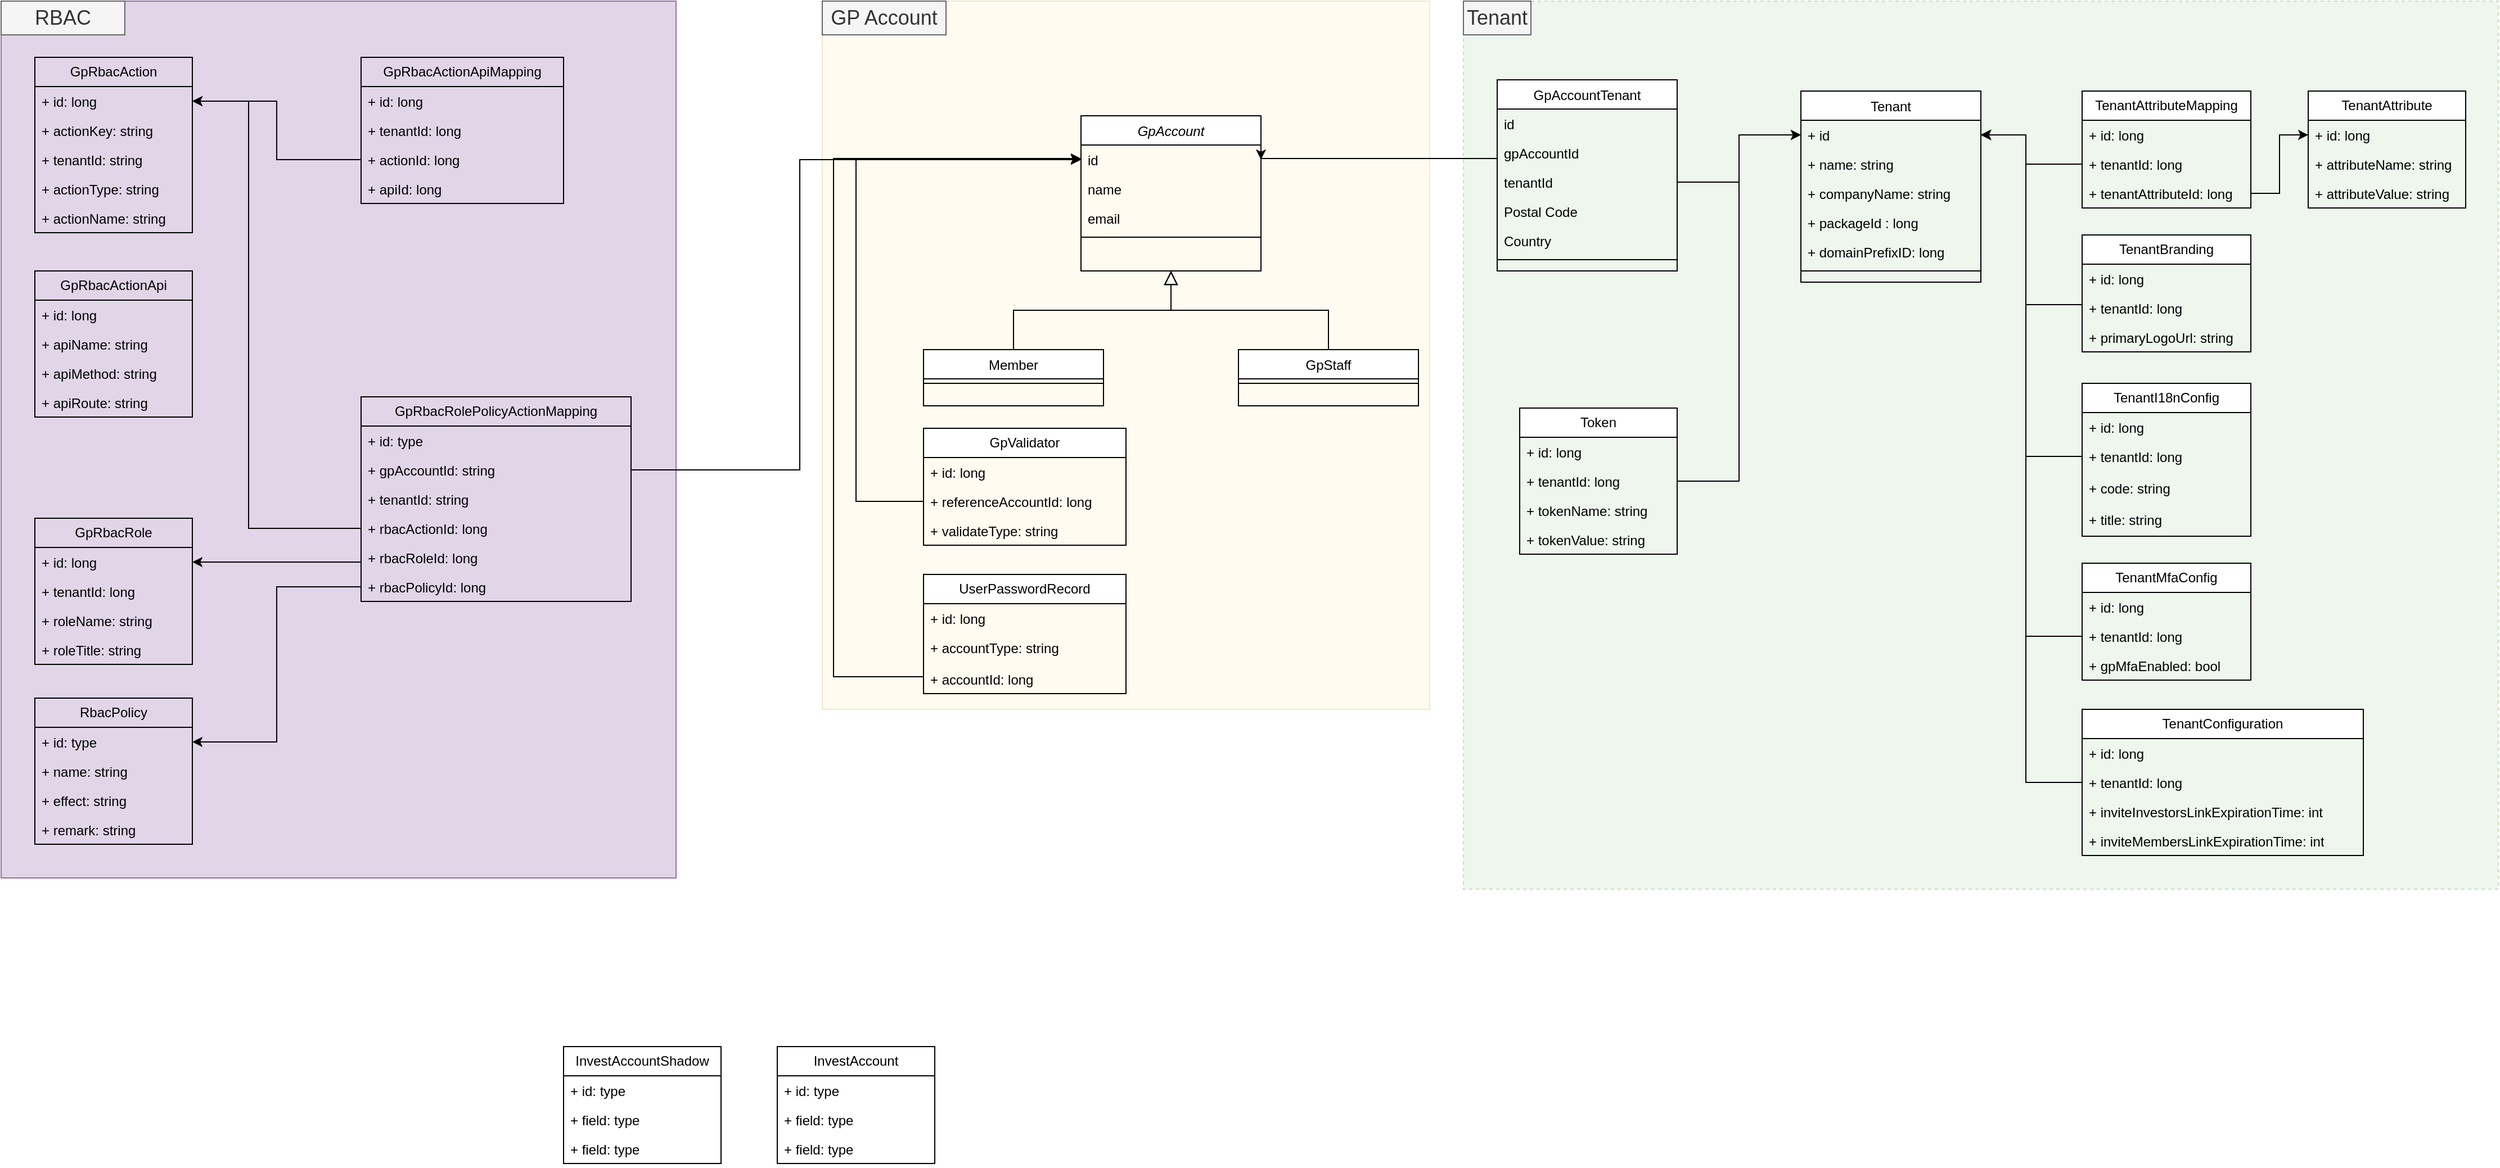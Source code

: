 <mxfile version="21.1.5" type="github">
  <diagram id="C5RBs43oDa-KdzZeNtuy" name="Page-1">
    <mxGraphModel dx="2320" dy="871" grid="1" gridSize="10" guides="1" tooltips="1" connect="1" arrows="1" fold="1" page="1" pageScale="1" pageWidth="827" pageHeight="1169" math="0" shadow="0">
      <root>
        <mxCell id="WIyWlLk6GJQsqaUBKTNV-0" />
        <mxCell id="WIyWlLk6GJQsqaUBKTNV-1" parent="WIyWlLk6GJQsqaUBKTNV-0" />
        <mxCell id="11UsH58l1kOMV5JohyQ0-130" value="" style="rounded=0;whiteSpace=wrap;html=1;fillColor=#e1d5e7;strokeColor=#9673a6;" vertex="1" parent="WIyWlLk6GJQsqaUBKTNV-1">
          <mxGeometry x="-810" y="50" width="600" height="780" as="geometry" />
        </mxCell>
        <mxCell id="11UsH58l1kOMV5JohyQ0-61" value="" style="rounded=0;whiteSpace=wrap;html=1;fillColor=#fff2cc;strokeColor=#d6b656;opacity=30;" vertex="1" parent="WIyWlLk6GJQsqaUBKTNV-1">
          <mxGeometry x="-80" y="50" width="540" height="630" as="geometry" />
        </mxCell>
        <mxCell id="11UsH58l1kOMV5JohyQ0-59" value="" style="rounded=0;whiteSpace=wrap;html=1;fillColor=#d5e8d4;strokeColor=#82b366;dashed=1;opacity=40;" vertex="1" parent="WIyWlLk6GJQsqaUBKTNV-1">
          <mxGeometry x="490" y="50" width="920" height="790" as="geometry" />
        </mxCell>
        <mxCell id="zkfFHV4jXpPFQw0GAbJ--0" value="GpAccount" style="swimlane;fontStyle=2;align=center;verticalAlign=top;childLayout=stackLayout;horizontal=1;startSize=26;horizontalStack=0;resizeParent=1;resizeLast=0;collapsible=1;marginBottom=0;rounded=0;shadow=0;strokeWidth=1;" parent="WIyWlLk6GJQsqaUBKTNV-1" vertex="1">
          <mxGeometry x="150" y="152" width="160" height="138" as="geometry">
            <mxRectangle x="230" y="140" width="160" height="26" as="alternateBounds" />
          </mxGeometry>
        </mxCell>
        <mxCell id="zkfFHV4jXpPFQw0GAbJ--1" value="id" style="text;align=left;verticalAlign=top;spacingLeft=4;spacingRight=4;overflow=hidden;rotatable=0;points=[[0,0.5],[1,0.5]];portConstraint=eastwest;" parent="zkfFHV4jXpPFQw0GAbJ--0" vertex="1">
          <mxGeometry y="26" width="160" height="26" as="geometry" />
        </mxCell>
        <mxCell id="zkfFHV4jXpPFQw0GAbJ--2" value="name" style="text;align=left;verticalAlign=top;spacingLeft=4;spacingRight=4;overflow=hidden;rotatable=0;points=[[0,0.5],[1,0.5]];portConstraint=eastwest;rounded=0;shadow=0;html=0;" parent="zkfFHV4jXpPFQw0GAbJ--0" vertex="1">
          <mxGeometry y="52" width="160" height="26" as="geometry" />
        </mxCell>
        <mxCell id="zkfFHV4jXpPFQw0GAbJ--3" value="email" style="text;align=left;verticalAlign=top;spacingLeft=4;spacingRight=4;overflow=hidden;rotatable=0;points=[[0,0.5],[1,0.5]];portConstraint=eastwest;rounded=0;shadow=0;html=0;" parent="zkfFHV4jXpPFQw0GAbJ--0" vertex="1">
          <mxGeometry y="78" width="160" height="26" as="geometry" />
        </mxCell>
        <mxCell id="zkfFHV4jXpPFQw0GAbJ--4" value="" style="line;html=1;strokeWidth=1;align=left;verticalAlign=middle;spacingTop=-1;spacingLeft=3;spacingRight=3;rotatable=0;labelPosition=right;points=[];portConstraint=eastwest;" parent="zkfFHV4jXpPFQw0GAbJ--0" vertex="1">
          <mxGeometry y="104" width="160" height="8" as="geometry" />
        </mxCell>
        <mxCell id="zkfFHV4jXpPFQw0GAbJ--6" value="Member" style="swimlane;fontStyle=0;align=center;verticalAlign=top;childLayout=stackLayout;horizontal=1;startSize=26;horizontalStack=0;resizeParent=1;resizeLast=0;collapsible=1;marginBottom=0;rounded=0;shadow=0;strokeWidth=1;" parent="WIyWlLk6GJQsqaUBKTNV-1" vertex="1">
          <mxGeometry x="10" y="360" width="160" height="50" as="geometry">
            <mxRectangle x="130" y="380" width="160" height="26" as="alternateBounds" />
          </mxGeometry>
        </mxCell>
        <mxCell id="zkfFHV4jXpPFQw0GAbJ--9" value="" style="line;html=1;strokeWidth=1;align=left;verticalAlign=middle;spacingTop=-1;spacingLeft=3;spacingRight=3;rotatable=0;labelPosition=right;points=[];portConstraint=eastwest;" parent="zkfFHV4jXpPFQw0GAbJ--6" vertex="1">
          <mxGeometry y="26" width="160" height="8" as="geometry" />
        </mxCell>
        <mxCell id="zkfFHV4jXpPFQw0GAbJ--12" value="" style="endArrow=block;endSize=10;endFill=0;shadow=0;strokeWidth=1;rounded=0;edgeStyle=elbowEdgeStyle;elbow=vertical;" parent="WIyWlLk6GJQsqaUBKTNV-1" source="zkfFHV4jXpPFQw0GAbJ--6" target="zkfFHV4jXpPFQw0GAbJ--0" edge="1">
          <mxGeometry width="160" relative="1" as="geometry">
            <mxPoint x="180" y="203" as="sourcePoint" />
            <mxPoint x="180" y="203" as="targetPoint" />
          </mxGeometry>
        </mxCell>
        <mxCell id="zkfFHV4jXpPFQw0GAbJ--13" value="GpStaff" style="swimlane;fontStyle=0;align=center;verticalAlign=top;childLayout=stackLayout;horizontal=1;startSize=26;horizontalStack=0;resizeParent=1;resizeLast=0;collapsible=1;marginBottom=0;rounded=0;shadow=0;strokeWidth=1;" parent="WIyWlLk6GJQsqaUBKTNV-1" vertex="1">
          <mxGeometry x="290" y="360" width="160" height="50" as="geometry">
            <mxRectangle x="340" y="380" width="170" height="26" as="alternateBounds" />
          </mxGeometry>
        </mxCell>
        <mxCell id="zkfFHV4jXpPFQw0GAbJ--15" value="" style="line;html=1;strokeWidth=1;align=left;verticalAlign=middle;spacingTop=-1;spacingLeft=3;spacingRight=3;rotatable=0;labelPosition=right;points=[];portConstraint=eastwest;" parent="zkfFHV4jXpPFQw0GAbJ--13" vertex="1">
          <mxGeometry y="26" width="160" height="8" as="geometry" />
        </mxCell>
        <mxCell id="zkfFHV4jXpPFQw0GAbJ--16" value="" style="endArrow=block;endSize=10;endFill=0;shadow=0;strokeWidth=1;rounded=0;edgeStyle=elbowEdgeStyle;elbow=vertical;" parent="WIyWlLk6GJQsqaUBKTNV-1" source="zkfFHV4jXpPFQw0GAbJ--13" target="zkfFHV4jXpPFQw0GAbJ--0" edge="1">
          <mxGeometry width="160" relative="1" as="geometry">
            <mxPoint x="190" y="373" as="sourcePoint" />
            <mxPoint x="290" y="271" as="targetPoint" />
          </mxGeometry>
        </mxCell>
        <mxCell id="zkfFHV4jXpPFQw0GAbJ--17" value="GpAccountTenant" style="swimlane;fontStyle=0;align=center;verticalAlign=top;childLayout=stackLayout;horizontal=1;startSize=26;horizontalStack=0;resizeParent=1;resizeLast=0;collapsible=1;marginBottom=0;rounded=0;shadow=0;strokeWidth=1;" parent="WIyWlLk6GJQsqaUBKTNV-1" vertex="1">
          <mxGeometry x="520" y="120" width="160" height="170" as="geometry">
            <mxRectangle x="550" y="140" width="160" height="26" as="alternateBounds" />
          </mxGeometry>
        </mxCell>
        <mxCell id="zkfFHV4jXpPFQw0GAbJ--18" value="id" style="text;align=left;verticalAlign=top;spacingLeft=4;spacingRight=4;overflow=hidden;rotatable=0;points=[[0,0.5],[1,0.5]];portConstraint=eastwest;" parent="zkfFHV4jXpPFQw0GAbJ--17" vertex="1">
          <mxGeometry y="26" width="160" height="26" as="geometry" />
        </mxCell>
        <mxCell id="zkfFHV4jXpPFQw0GAbJ--19" value="gpAccountId" style="text;align=left;verticalAlign=top;spacingLeft=4;spacingRight=4;overflow=hidden;rotatable=0;points=[[0,0.5],[1,0.5]];portConstraint=eastwest;rounded=0;shadow=0;html=0;" parent="zkfFHV4jXpPFQw0GAbJ--17" vertex="1">
          <mxGeometry y="52" width="160" height="26" as="geometry" />
        </mxCell>
        <mxCell id="zkfFHV4jXpPFQw0GAbJ--20" value="tenantId" style="text;align=left;verticalAlign=top;spacingLeft=4;spacingRight=4;overflow=hidden;rotatable=0;points=[[0,0.5],[1,0.5]];portConstraint=eastwest;rounded=0;shadow=0;html=0;" parent="zkfFHV4jXpPFQw0GAbJ--17" vertex="1">
          <mxGeometry y="78" width="160" height="26" as="geometry" />
        </mxCell>
        <mxCell id="zkfFHV4jXpPFQw0GAbJ--21" value="Postal Code" style="text;align=left;verticalAlign=top;spacingLeft=4;spacingRight=4;overflow=hidden;rotatable=0;points=[[0,0.5],[1,0.5]];portConstraint=eastwest;rounded=0;shadow=0;html=0;" parent="zkfFHV4jXpPFQw0GAbJ--17" vertex="1">
          <mxGeometry y="104" width="160" height="26" as="geometry" />
        </mxCell>
        <mxCell id="zkfFHV4jXpPFQw0GAbJ--22" value="Country" style="text;align=left;verticalAlign=top;spacingLeft=4;spacingRight=4;overflow=hidden;rotatable=0;points=[[0,0.5],[1,0.5]];portConstraint=eastwest;rounded=0;shadow=0;html=0;" parent="zkfFHV4jXpPFQw0GAbJ--17" vertex="1">
          <mxGeometry y="130" width="160" height="26" as="geometry" />
        </mxCell>
        <mxCell id="zkfFHV4jXpPFQw0GAbJ--23" value="" style="line;html=1;strokeWidth=1;align=left;verticalAlign=middle;spacingTop=-1;spacingLeft=3;spacingRight=3;rotatable=0;labelPosition=right;points=[];portConstraint=eastwest;" parent="zkfFHV4jXpPFQw0GAbJ--17" vertex="1">
          <mxGeometry y="156" width="160" height="8" as="geometry" />
        </mxCell>
        <mxCell id="11UsH58l1kOMV5JohyQ0-0" value="Tenant" style="swimlane;fontStyle=0;align=center;verticalAlign=top;childLayout=stackLayout;horizontal=1;startSize=26;horizontalStack=0;resizeParent=1;resizeLast=0;collapsible=1;marginBottom=0;rounded=0;shadow=0;strokeWidth=1;" vertex="1" parent="WIyWlLk6GJQsqaUBKTNV-1">
          <mxGeometry x="790" y="130" width="160" height="170" as="geometry">
            <mxRectangle x="550" y="140" width="160" height="26" as="alternateBounds" />
          </mxGeometry>
        </mxCell>
        <mxCell id="11UsH58l1kOMV5JohyQ0-1" value="+ id" style="text;align=left;verticalAlign=top;spacingLeft=4;spacingRight=4;overflow=hidden;rotatable=0;points=[[0,0.5],[1,0.5]];portConstraint=eastwest;" vertex="1" parent="11UsH58l1kOMV5JohyQ0-0">
          <mxGeometry y="26" width="160" height="26" as="geometry" />
        </mxCell>
        <mxCell id="11UsH58l1kOMV5JohyQ0-2" value="+ name: string" style="text;align=left;verticalAlign=top;spacingLeft=4;spacingRight=4;overflow=hidden;rotatable=0;points=[[0,0.5],[1,0.5]];portConstraint=eastwest;rounded=0;shadow=0;html=0;" vertex="1" parent="11UsH58l1kOMV5JohyQ0-0">
          <mxGeometry y="52" width="160" height="26" as="geometry" />
        </mxCell>
        <mxCell id="11UsH58l1kOMV5JohyQ0-3" value="+ companyName: string" style="text;align=left;verticalAlign=top;spacingLeft=4;spacingRight=4;overflow=hidden;rotatable=0;points=[[0,0.5],[1,0.5]];portConstraint=eastwest;rounded=0;shadow=0;html=0;" vertex="1" parent="11UsH58l1kOMV5JohyQ0-0">
          <mxGeometry y="78" width="160" height="26" as="geometry" />
        </mxCell>
        <mxCell id="11UsH58l1kOMV5JohyQ0-4" value="+ packageId : long" style="text;align=left;verticalAlign=top;spacingLeft=4;spacingRight=4;overflow=hidden;rotatable=0;points=[[0,0.5],[1,0.5]];portConstraint=eastwest;rounded=0;shadow=0;html=0;" vertex="1" parent="11UsH58l1kOMV5JohyQ0-0">
          <mxGeometry y="104" width="160" height="26" as="geometry" />
        </mxCell>
        <mxCell id="11UsH58l1kOMV5JohyQ0-5" value="+ domainPrefixID: long" style="text;align=left;verticalAlign=top;spacingLeft=4;spacingRight=4;overflow=hidden;rotatable=0;points=[[0,0.5],[1,0.5]];portConstraint=eastwest;rounded=0;shadow=0;html=0;" vertex="1" parent="11UsH58l1kOMV5JohyQ0-0">
          <mxGeometry y="130" width="160" height="26" as="geometry" />
        </mxCell>
        <mxCell id="11UsH58l1kOMV5JohyQ0-6" value="" style="line;html=1;strokeWidth=1;align=left;verticalAlign=middle;spacingTop=-1;spacingLeft=3;spacingRight=3;rotatable=0;labelPosition=right;points=[];portConstraint=eastwest;" vertex="1" parent="11UsH58l1kOMV5JohyQ0-0">
          <mxGeometry y="156" width="160" height="8" as="geometry" />
        </mxCell>
        <mxCell id="11UsH58l1kOMV5JohyQ0-10" style="edgeStyle=orthogonalEdgeStyle;rounded=0;orthogonalLoop=1;jettySize=auto;html=1;entryX=0;entryY=0.5;entryDx=0;entryDy=0;" edge="1" parent="WIyWlLk6GJQsqaUBKTNV-1" source="zkfFHV4jXpPFQw0GAbJ--20" target="11UsH58l1kOMV5JohyQ0-1">
          <mxGeometry relative="1" as="geometry" />
        </mxCell>
        <mxCell id="11UsH58l1kOMV5JohyQ0-11" style="edgeStyle=orthogonalEdgeStyle;rounded=0;orthogonalLoop=1;jettySize=auto;html=1;entryX=1;entryY=0.5;entryDx=0;entryDy=0;" edge="1" parent="WIyWlLk6GJQsqaUBKTNV-1" source="zkfFHV4jXpPFQw0GAbJ--19" target="zkfFHV4jXpPFQw0GAbJ--1">
          <mxGeometry relative="1" as="geometry">
            <Array as="points">
              <mxPoint x="310" y="190" />
            </Array>
          </mxGeometry>
        </mxCell>
        <mxCell id="11UsH58l1kOMV5JohyQ0-22" value="TenantAttribute" style="swimlane;fontStyle=0;childLayout=stackLayout;horizontal=1;startSize=26;horizontalStack=0;resizeParent=1;resizeParentMax=0;resizeLast=0;collapsible=1;marginBottom=0;whiteSpace=wrap;html=1;" vertex="1" parent="WIyWlLk6GJQsqaUBKTNV-1">
          <mxGeometry x="1241" y="130" width="140" height="104" as="geometry" />
        </mxCell>
        <mxCell id="11UsH58l1kOMV5JohyQ0-23" value="+ id: long" style="text;strokeColor=none;fillColor=none;align=left;verticalAlign=top;spacingLeft=4;spacingRight=4;overflow=hidden;rotatable=0;points=[[0,0.5],[1,0.5]];portConstraint=eastwest;whiteSpace=wrap;html=1;" vertex="1" parent="11UsH58l1kOMV5JohyQ0-22">
          <mxGeometry y="26" width="140" height="26" as="geometry" />
        </mxCell>
        <mxCell id="11UsH58l1kOMV5JohyQ0-24" value="+ attributeName:&amp;nbsp;string" style="text;strokeColor=none;fillColor=none;align=left;verticalAlign=top;spacingLeft=4;spacingRight=4;overflow=hidden;rotatable=0;points=[[0,0.5],[1,0.5]];portConstraint=eastwest;whiteSpace=wrap;html=1;" vertex="1" parent="11UsH58l1kOMV5JohyQ0-22">
          <mxGeometry y="52" width="140" height="26" as="geometry" />
        </mxCell>
        <mxCell id="11UsH58l1kOMV5JohyQ0-25" value="+ attributeValue: string" style="text;strokeColor=none;fillColor=none;align=left;verticalAlign=top;spacingLeft=4;spacingRight=4;overflow=hidden;rotatable=0;points=[[0,0.5],[1,0.5]];portConstraint=eastwest;whiteSpace=wrap;html=1;" vertex="1" parent="11UsH58l1kOMV5JohyQ0-22">
          <mxGeometry y="78" width="140" height="26" as="geometry" />
        </mxCell>
        <mxCell id="11UsH58l1kOMV5JohyQ0-26" value="TenantAttributeMapping" style="swimlane;fontStyle=0;childLayout=stackLayout;horizontal=1;startSize=26;horizontalStack=0;resizeParent=1;resizeParentMax=0;resizeLast=0;collapsible=1;marginBottom=0;whiteSpace=wrap;html=1;" vertex="1" parent="WIyWlLk6GJQsqaUBKTNV-1">
          <mxGeometry x="1040" y="130" width="150" height="104" as="geometry" />
        </mxCell>
        <mxCell id="11UsH58l1kOMV5JohyQ0-27" value="+ id: long" style="text;strokeColor=none;fillColor=none;align=left;verticalAlign=top;spacingLeft=4;spacingRight=4;overflow=hidden;rotatable=0;points=[[0,0.5],[1,0.5]];portConstraint=eastwest;whiteSpace=wrap;html=1;" vertex="1" parent="11UsH58l1kOMV5JohyQ0-26">
          <mxGeometry y="26" width="150" height="26" as="geometry" />
        </mxCell>
        <mxCell id="11UsH58l1kOMV5JohyQ0-28" value="+ tenantId: long" style="text;strokeColor=none;fillColor=none;align=left;verticalAlign=top;spacingLeft=4;spacingRight=4;overflow=hidden;rotatable=0;points=[[0,0.5],[1,0.5]];portConstraint=eastwest;whiteSpace=wrap;html=1;" vertex="1" parent="11UsH58l1kOMV5JohyQ0-26">
          <mxGeometry y="52" width="150" height="26" as="geometry" />
        </mxCell>
        <mxCell id="11UsH58l1kOMV5JohyQ0-29" value="+ tenantAttributeId: long" style="text;strokeColor=none;fillColor=none;align=left;verticalAlign=top;spacingLeft=4;spacingRight=4;overflow=hidden;rotatable=0;points=[[0,0.5],[1,0.5]];portConstraint=eastwest;whiteSpace=wrap;html=1;" vertex="1" parent="11UsH58l1kOMV5JohyQ0-26">
          <mxGeometry y="78" width="150" height="26" as="geometry" />
        </mxCell>
        <mxCell id="11UsH58l1kOMV5JohyQ0-30" style="edgeStyle=orthogonalEdgeStyle;rounded=0;orthogonalLoop=1;jettySize=auto;html=1;" edge="1" parent="WIyWlLk6GJQsqaUBKTNV-1" source="11UsH58l1kOMV5JohyQ0-28" target="11UsH58l1kOMV5JohyQ0-1">
          <mxGeometry relative="1" as="geometry">
            <Array as="points">
              <mxPoint x="990" y="195" />
              <mxPoint x="990" y="169" />
            </Array>
          </mxGeometry>
        </mxCell>
        <mxCell id="11UsH58l1kOMV5JohyQ0-31" style="edgeStyle=orthogonalEdgeStyle;rounded=0;orthogonalLoop=1;jettySize=auto;html=1;entryX=0;entryY=0.5;entryDx=0;entryDy=0;" edge="1" parent="WIyWlLk6GJQsqaUBKTNV-1" source="11UsH58l1kOMV5JohyQ0-29" target="11UsH58l1kOMV5JohyQ0-23">
          <mxGeometry relative="1" as="geometry" />
        </mxCell>
        <mxCell id="11UsH58l1kOMV5JohyQ0-36" style="edgeStyle=orthogonalEdgeStyle;rounded=0;orthogonalLoop=1;jettySize=auto;html=1;entryX=1;entryY=0.5;entryDx=0;entryDy=0;" edge="1" parent="WIyWlLk6GJQsqaUBKTNV-1" source="11UsH58l1kOMV5JohyQ0-32" target="11UsH58l1kOMV5JohyQ0-1">
          <mxGeometry relative="1" as="geometry">
            <Array as="points">
              <mxPoint x="990" y="320" />
              <mxPoint x="990" y="169" />
            </Array>
          </mxGeometry>
        </mxCell>
        <mxCell id="11UsH58l1kOMV5JohyQ0-32" value="TenantBranding" style="swimlane;fontStyle=0;childLayout=stackLayout;horizontal=1;startSize=26;horizontalStack=0;resizeParent=1;resizeParentMax=0;resizeLast=0;collapsible=1;marginBottom=0;whiteSpace=wrap;html=1;" vertex="1" parent="WIyWlLk6GJQsqaUBKTNV-1">
          <mxGeometry x="1040" y="258" width="150" height="104" as="geometry" />
        </mxCell>
        <mxCell id="11UsH58l1kOMV5JohyQ0-33" value="+ id: long" style="text;strokeColor=none;fillColor=none;align=left;verticalAlign=top;spacingLeft=4;spacingRight=4;overflow=hidden;rotatable=0;points=[[0,0.5],[1,0.5]];portConstraint=eastwest;whiteSpace=wrap;html=1;" vertex="1" parent="11UsH58l1kOMV5JohyQ0-32">
          <mxGeometry y="26" width="150" height="26" as="geometry" />
        </mxCell>
        <mxCell id="11UsH58l1kOMV5JohyQ0-34" value="+ tenantId: long" style="text;strokeColor=none;fillColor=none;align=left;verticalAlign=top;spacingLeft=4;spacingRight=4;overflow=hidden;rotatable=0;points=[[0,0.5],[1,0.5]];portConstraint=eastwest;whiteSpace=wrap;html=1;" vertex="1" parent="11UsH58l1kOMV5JohyQ0-32">
          <mxGeometry y="52" width="150" height="26" as="geometry" />
        </mxCell>
        <mxCell id="11UsH58l1kOMV5JohyQ0-35" value="+ primaryLogoUrl: string" style="text;strokeColor=none;fillColor=none;align=left;verticalAlign=top;spacingLeft=4;spacingRight=4;overflow=hidden;rotatable=0;points=[[0,0.5],[1,0.5]];portConstraint=eastwest;whiteSpace=wrap;html=1;" vertex="1" parent="11UsH58l1kOMV5JohyQ0-32">
          <mxGeometry y="78" width="150" height="26" as="geometry" />
        </mxCell>
        <mxCell id="11UsH58l1kOMV5JohyQ0-37" value="TenantI18nConfig" style="swimlane;fontStyle=0;childLayout=stackLayout;horizontal=1;startSize=26;horizontalStack=0;resizeParent=1;resizeParentMax=0;resizeLast=0;collapsible=1;marginBottom=0;whiteSpace=wrap;html=1;" vertex="1" parent="WIyWlLk6GJQsqaUBKTNV-1">
          <mxGeometry x="1040" y="390" width="150" height="136" as="geometry" />
        </mxCell>
        <mxCell id="11UsH58l1kOMV5JohyQ0-38" value="+ id: long" style="text;strokeColor=none;fillColor=none;align=left;verticalAlign=top;spacingLeft=4;spacingRight=4;overflow=hidden;rotatable=0;points=[[0,0.5],[1,0.5]];portConstraint=eastwest;whiteSpace=wrap;html=1;" vertex="1" parent="11UsH58l1kOMV5JohyQ0-37">
          <mxGeometry y="26" width="150" height="26" as="geometry" />
        </mxCell>
        <mxCell id="11UsH58l1kOMV5JohyQ0-39" value="+ tenantId: long" style="text;strokeColor=none;fillColor=none;align=left;verticalAlign=top;spacingLeft=4;spacingRight=4;overflow=hidden;rotatable=0;points=[[0,0.5],[1,0.5]];portConstraint=eastwest;whiteSpace=wrap;html=1;" vertex="1" parent="11UsH58l1kOMV5JohyQ0-37">
          <mxGeometry y="52" width="150" height="28" as="geometry" />
        </mxCell>
        <mxCell id="11UsH58l1kOMV5JohyQ0-48" value="+ code: string" style="text;strokeColor=none;fillColor=none;align=left;verticalAlign=top;spacingLeft=4;spacingRight=4;overflow=hidden;rotatable=0;points=[[0,0.5],[1,0.5]];portConstraint=eastwest;whiteSpace=wrap;html=1;" vertex="1" parent="11UsH58l1kOMV5JohyQ0-37">
          <mxGeometry y="80" width="150" height="28" as="geometry" />
        </mxCell>
        <mxCell id="11UsH58l1kOMV5JohyQ0-49" value="+ title: string" style="text;strokeColor=none;fillColor=none;align=left;verticalAlign=top;spacingLeft=4;spacingRight=4;overflow=hidden;rotatable=0;points=[[0,0.5],[1,0.5]];portConstraint=eastwest;whiteSpace=wrap;html=1;" vertex="1" parent="11UsH58l1kOMV5JohyQ0-37">
          <mxGeometry y="108" width="150" height="28" as="geometry" />
        </mxCell>
        <mxCell id="11UsH58l1kOMV5JohyQ0-41" style="edgeStyle=orthogonalEdgeStyle;rounded=0;orthogonalLoop=1;jettySize=auto;html=1;" edge="1" parent="WIyWlLk6GJQsqaUBKTNV-1" source="11UsH58l1kOMV5JohyQ0-39" target="11UsH58l1kOMV5JohyQ0-1">
          <mxGeometry relative="1" as="geometry">
            <Array as="points">
              <mxPoint x="990" y="455" />
              <mxPoint x="990" y="169" />
            </Array>
          </mxGeometry>
        </mxCell>
        <mxCell id="11UsH58l1kOMV5JohyQ0-42" value="TenantMfaConfig" style="swimlane;fontStyle=0;childLayout=stackLayout;horizontal=1;startSize=26;horizontalStack=0;resizeParent=1;resizeParentMax=0;resizeLast=0;collapsible=1;marginBottom=0;whiteSpace=wrap;html=1;" vertex="1" parent="WIyWlLk6GJQsqaUBKTNV-1">
          <mxGeometry x="1040" y="550" width="150" height="104" as="geometry" />
        </mxCell>
        <mxCell id="11UsH58l1kOMV5JohyQ0-43" value="+ id: long" style="text;strokeColor=none;fillColor=none;align=left;verticalAlign=top;spacingLeft=4;spacingRight=4;overflow=hidden;rotatable=0;points=[[0,0.5],[1,0.5]];portConstraint=eastwest;whiteSpace=wrap;html=1;" vertex="1" parent="11UsH58l1kOMV5JohyQ0-42">
          <mxGeometry y="26" width="150" height="26" as="geometry" />
        </mxCell>
        <mxCell id="11UsH58l1kOMV5JohyQ0-44" value="+ tenantId: long" style="text;strokeColor=none;fillColor=none;align=left;verticalAlign=top;spacingLeft=4;spacingRight=4;overflow=hidden;rotatable=0;points=[[0,0.5],[1,0.5]];portConstraint=eastwest;whiteSpace=wrap;html=1;" vertex="1" parent="11UsH58l1kOMV5JohyQ0-42">
          <mxGeometry y="52" width="150" height="26" as="geometry" />
        </mxCell>
        <mxCell id="11UsH58l1kOMV5JohyQ0-45" value="+ gpMfaEnabled: bool" style="text;strokeColor=none;fillColor=none;align=left;verticalAlign=top;spacingLeft=4;spacingRight=4;overflow=hidden;rotatable=0;points=[[0,0.5],[1,0.5]];portConstraint=eastwest;whiteSpace=wrap;html=1;" vertex="1" parent="11UsH58l1kOMV5JohyQ0-42">
          <mxGeometry y="78" width="150" height="26" as="geometry" />
        </mxCell>
        <mxCell id="11UsH58l1kOMV5JohyQ0-50" style="edgeStyle=orthogonalEdgeStyle;rounded=0;orthogonalLoop=1;jettySize=auto;html=1;entryX=1;entryY=0.5;entryDx=0;entryDy=0;" edge="1" parent="WIyWlLk6GJQsqaUBKTNV-1" source="11UsH58l1kOMV5JohyQ0-44" target="11UsH58l1kOMV5JohyQ0-1">
          <mxGeometry relative="1" as="geometry">
            <Array as="points">
              <mxPoint x="990" y="615" />
              <mxPoint x="990" y="169" />
            </Array>
          </mxGeometry>
        </mxCell>
        <mxCell id="11UsH58l1kOMV5JohyQ0-51" value="TenantConfiguration" style="swimlane;fontStyle=0;childLayout=stackLayout;horizontal=1;startSize=26;horizontalStack=0;resizeParent=1;resizeParentMax=0;resizeLast=0;collapsible=1;marginBottom=0;whiteSpace=wrap;html=1;" vertex="1" parent="WIyWlLk6GJQsqaUBKTNV-1">
          <mxGeometry x="1040" y="680" width="250" height="130" as="geometry" />
        </mxCell>
        <mxCell id="11UsH58l1kOMV5JohyQ0-52" value="+ id: long" style="text;strokeColor=none;fillColor=none;align=left;verticalAlign=top;spacingLeft=4;spacingRight=4;overflow=hidden;rotatable=0;points=[[0,0.5],[1,0.5]];portConstraint=eastwest;whiteSpace=wrap;html=1;" vertex="1" parent="11UsH58l1kOMV5JohyQ0-51">
          <mxGeometry y="26" width="250" height="26" as="geometry" />
        </mxCell>
        <mxCell id="11UsH58l1kOMV5JohyQ0-53" value="+ tenantId: long" style="text;strokeColor=none;fillColor=none;align=left;verticalAlign=top;spacingLeft=4;spacingRight=4;overflow=hidden;rotatable=0;points=[[0,0.5],[1,0.5]];portConstraint=eastwest;whiteSpace=wrap;html=1;" vertex="1" parent="11UsH58l1kOMV5JohyQ0-51">
          <mxGeometry y="52" width="250" height="26" as="geometry" />
        </mxCell>
        <mxCell id="11UsH58l1kOMV5JohyQ0-54" value="+ inviteInvestorsLinkExpirationTime: int" style="text;strokeColor=none;fillColor=none;align=left;verticalAlign=top;spacingLeft=4;spacingRight=4;overflow=hidden;rotatable=0;points=[[0,0.5],[1,0.5]];portConstraint=eastwest;whiteSpace=wrap;html=1;" vertex="1" parent="11UsH58l1kOMV5JohyQ0-51">
          <mxGeometry y="78" width="250" height="26" as="geometry" />
        </mxCell>
        <mxCell id="11UsH58l1kOMV5JohyQ0-55" value="+ inviteMembersLinkExpirationTime: int" style="text;strokeColor=none;fillColor=none;align=left;verticalAlign=top;spacingLeft=4;spacingRight=4;overflow=hidden;rotatable=0;points=[[0,0.5],[1,0.5]];portConstraint=eastwest;whiteSpace=wrap;html=1;" vertex="1" parent="11UsH58l1kOMV5JohyQ0-51">
          <mxGeometry y="104" width="250" height="26" as="geometry" />
        </mxCell>
        <mxCell id="11UsH58l1kOMV5JohyQ0-58" style="edgeStyle=orthogonalEdgeStyle;rounded=0;orthogonalLoop=1;jettySize=auto;html=1;entryX=1;entryY=0.5;entryDx=0;entryDy=0;" edge="1" parent="WIyWlLk6GJQsqaUBKTNV-1" source="11UsH58l1kOMV5JohyQ0-53" target="11UsH58l1kOMV5JohyQ0-1">
          <mxGeometry relative="1" as="geometry">
            <Array as="points">
              <mxPoint x="990" y="745" />
              <mxPoint x="990" y="169" />
            </Array>
          </mxGeometry>
        </mxCell>
        <mxCell id="11UsH58l1kOMV5JohyQ0-60" value="Tenant" style="text;html=1;strokeColor=#666666;fillColor=#f5f5f5;align=center;verticalAlign=middle;whiteSpace=wrap;rounded=0;fontSize=18;fontColor=#333333;" vertex="1" parent="WIyWlLk6GJQsqaUBKTNV-1">
          <mxGeometry x="490" y="50" width="60" height="30" as="geometry" />
        </mxCell>
        <mxCell id="11UsH58l1kOMV5JohyQ0-62" value="GP Account" style="text;html=1;strokeColor=#666666;fillColor=#f5f5f5;align=center;verticalAlign=middle;whiteSpace=wrap;rounded=0;fontSize=18;fontColor=#333333;" vertex="1" parent="WIyWlLk6GJQsqaUBKTNV-1">
          <mxGeometry x="-80" y="50" width="110" height="30" as="geometry" />
        </mxCell>
        <mxCell id="11UsH58l1kOMV5JohyQ0-63" value="GpValidator" style="swimlane;fontStyle=0;childLayout=stackLayout;horizontal=1;startSize=26;horizontalStack=0;resizeParent=1;resizeParentMax=0;resizeLast=0;collapsible=1;marginBottom=0;whiteSpace=wrap;html=1;" vertex="1" parent="WIyWlLk6GJQsqaUBKTNV-1">
          <mxGeometry x="10" y="430" width="180" height="104" as="geometry" />
        </mxCell>
        <mxCell id="11UsH58l1kOMV5JohyQ0-64" value="+ id: long" style="text;strokeColor=none;fillColor=none;align=left;verticalAlign=top;spacingLeft=4;spacingRight=4;overflow=hidden;rotatable=0;points=[[0,0.5],[1,0.5]];portConstraint=eastwest;whiteSpace=wrap;html=1;" vertex="1" parent="11UsH58l1kOMV5JohyQ0-63">
          <mxGeometry y="26" width="180" height="26" as="geometry" />
        </mxCell>
        <mxCell id="11UsH58l1kOMV5JohyQ0-65" value="+ referenceAccountId: long" style="text;strokeColor=none;fillColor=none;align=left;verticalAlign=top;spacingLeft=4;spacingRight=4;overflow=hidden;rotatable=0;points=[[0,0.5],[1,0.5]];portConstraint=eastwest;whiteSpace=wrap;html=1;" vertex="1" parent="11UsH58l1kOMV5JohyQ0-63">
          <mxGeometry y="52" width="180" height="26" as="geometry" />
        </mxCell>
        <mxCell id="11UsH58l1kOMV5JohyQ0-66" value="+ validateType: string" style="text;strokeColor=none;fillColor=none;align=left;verticalAlign=top;spacingLeft=4;spacingRight=4;overflow=hidden;rotatable=0;points=[[0,0.5],[1,0.5]];portConstraint=eastwest;whiteSpace=wrap;html=1;" vertex="1" parent="11UsH58l1kOMV5JohyQ0-63">
          <mxGeometry y="78" width="180" height="26" as="geometry" />
        </mxCell>
        <mxCell id="11UsH58l1kOMV5JohyQ0-67" style="edgeStyle=orthogonalEdgeStyle;rounded=0;orthogonalLoop=1;jettySize=auto;html=1;entryX=0;entryY=0.5;entryDx=0;entryDy=0;" edge="1" parent="WIyWlLk6GJQsqaUBKTNV-1" source="11UsH58l1kOMV5JohyQ0-65" target="zkfFHV4jXpPFQw0GAbJ--1">
          <mxGeometry relative="1" as="geometry">
            <Array as="points">
              <mxPoint x="-50" y="495" />
              <mxPoint x="-50" y="191" />
            </Array>
          </mxGeometry>
        </mxCell>
        <mxCell id="11UsH58l1kOMV5JohyQ0-77" value="UserPasswordRecord" style="swimlane;fontStyle=0;childLayout=stackLayout;horizontal=1;startSize=26;horizontalStack=0;resizeParent=1;resizeParentMax=0;resizeLast=0;collapsible=1;marginBottom=0;whiteSpace=wrap;html=1;" vertex="1" parent="WIyWlLk6GJQsqaUBKTNV-1">
          <mxGeometry x="10" y="560" width="180" height="106" as="geometry" />
        </mxCell>
        <mxCell id="11UsH58l1kOMV5JohyQ0-78" value="+ id: long" style="text;strokeColor=none;fillColor=none;align=left;verticalAlign=top;spacingLeft=4;spacingRight=4;overflow=hidden;rotatable=0;points=[[0,0.5],[1,0.5]];portConstraint=eastwest;whiteSpace=wrap;html=1;" vertex="1" parent="11UsH58l1kOMV5JohyQ0-77">
          <mxGeometry y="26" width="180" height="26" as="geometry" />
        </mxCell>
        <mxCell id="11UsH58l1kOMV5JohyQ0-79" value="+ accountType: string" style="text;strokeColor=none;fillColor=none;align=left;verticalAlign=top;spacingLeft=4;spacingRight=4;overflow=hidden;rotatable=0;points=[[0,0.5],[1,0.5]];portConstraint=eastwest;whiteSpace=wrap;html=1;" vertex="1" parent="11UsH58l1kOMV5JohyQ0-77">
          <mxGeometry y="52" width="180" height="28" as="geometry" />
        </mxCell>
        <mxCell id="11UsH58l1kOMV5JohyQ0-80" value="+ accountId: long" style="text;strokeColor=none;fillColor=none;align=left;verticalAlign=top;spacingLeft=4;spacingRight=4;overflow=hidden;rotatable=0;points=[[0,0.5],[1,0.5]];portConstraint=eastwest;whiteSpace=wrap;html=1;" vertex="1" parent="11UsH58l1kOMV5JohyQ0-77">
          <mxGeometry y="80" width="180" height="26" as="geometry" />
        </mxCell>
        <mxCell id="11UsH58l1kOMV5JohyQ0-81" style="edgeStyle=orthogonalEdgeStyle;rounded=0;orthogonalLoop=1;jettySize=auto;html=1;" edge="1" parent="WIyWlLk6GJQsqaUBKTNV-1" source="11UsH58l1kOMV5JohyQ0-80" target="zkfFHV4jXpPFQw0GAbJ--1">
          <mxGeometry relative="1" as="geometry">
            <Array as="points">
              <mxPoint x="-70" y="651" />
              <mxPoint x="-70" y="190" />
            </Array>
          </mxGeometry>
        </mxCell>
        <mxCell id="11UsH58l1kOMV5JohyQ0-82" value="GpRbacAction" style="swimlane;fontStyle=0;childLayout=stackLayout;horizontal=1;startSize=26;fillColor=none;horizontalStack=0;resizeParent=1;resizeParentMax=0;resizeLast=0;collapsible=1;marginBottom=0;whiteSpace=wrap;html=1;" vertex="1" parent="WIyWlLk6GJQsqaUBKTNV-1">
          <mxGeometry x="-780" y="100" width="140" height="156" as="geometry" />
        </mxCell>
        <mxCell id="11UsH58l1kOMV5JohyQ0-83" value="+ id: long" style="text;strokeColor=none;fillColor=none;align=left;verticalAlign=top;spacingLeft=4;spacingRight=4;overflow=hidden;rotatable=0;points=[[0,0.5],[1,0.5]];portConstraint=eastwest;whiteSpace=wrap;html=1;" vertex="1" parent="11UsH58l1kOMV5JohyQ0-82">
          <mxGeometry y="26" width="140" height="26" as="geometry" />
        </mxCell>
        <mxCell id="11UsH58l1kOMV5JohyQ0-99" value="+ actionKey: string" style="text;strokeColor=none;fillColor=none;align=left;verticalAlign=top;spacingLeft=4;spacingRight=4;overflow=hidden;rotatable=0;points=[[0,0.5],[1,0.5]];portConstraint=eastwest;whiteSpace=wrap;html=1;" vertex="1" parent="11UsH58l1kOMV5JohyQ0-82">
          <mxGeometry y="52" width="140" height="26" as="geometry" />
        </mxCell>
        <mxCell id="11UsH58l1kOMV5JohyQ0-84" value="+ tenantId: string" style="text;strokeColor=none;fillColor=none;align=left;verticalAlign=top;spacingLeft=4;spacingRight=4;overflow=hidden;rotatable=0;points=[[0,0.5],[1,0.5]];portConstraint=eastwest;whiteSpace=wrap;html=1;" vertex="1" parent="11UsH58l1kOMV5JohyQ0-82">
          <mxGeometry y="78" width="140" height="26" as="geometry" />
        </mxCell>
        <mxCell id="11UsH58l1kOMV5JohyQ0-85" value="+ actionType: string" style="text;strokeColor=none;fillColor=none;align=left;verticalAlign=top;spacingLeft=4;spacingRight=4;overflow=hidden;rotatable=0;points=[[0,0.5],[1,0.5]];portConstraint=eastwest;whiteSpace=wrap;html=1;" vertex="1" parent="11UsH58l1kOMV5JohyQ0-82">
          <mxGeometry y="104" width="140" height="26" as="geometry" />
        </mxCell>
        <mxCell id="11UsH58l1kOMV5JohyQ0-98" value="+ actionName: string" style="text;strokeColor=none;fillColor=none;align=left;verticalAlign=top;spacingLeft=4;spacingRight=4;overflow=hidden;rotatable=0;points=[[0,0.5],[1,0.5]];portConstraint=eastwest;whiteSpace=wrap;html=1;" vertex="1" parent="11UsH58l1kOMV5JohyQ0-82">
          <mxGeometry y="130" width="140" height="26" as="geometry" />
        </mxCell>
        <mxCell id="11UsH58l1kOMV5JohyQ0-86" value="GpRbacRole" style="swimlane;fontStyle=0;childLayout=stackLayout;horizontal=1;startSize=26;fillColor=none;horizontalStack=0;resizeParent=1;resizeParentMax=0;resizeLast=0;collapsible=1;marginBottom=0;whiteSpace=wrap;html=1;" vertex="1" parent="WIyWlLk6GJQsqaUBKTNV-1">
          <mxGeometry x="-780" y="510" width="140" height="130" as="geometry" />
        </mxCell>
        <mxCell id="11UsH58l1kOMV5JohyQ0-87" value="+ id: long" style="text;strokeColor=none;fillColor=none;align=left;verticalAlign=top;spacingLeft=4;spacingRight=4;overflow=hidden;rotatable=0;points=[[0,0.5],[1,0.5]];portConstraint=eastwest;whiteSpace=wrap;html=1;" vertex="1" parent="11UsH58l1kOMV5JohyQ0-86">
          <mxGeometry y="26" width="140" height="26" as="geometry" />
        </mxCell>
        <mxCell id="11UsH58l1kOMV5JohyQ0-90" value="+ tenantId: long" style="text;strokeColor=none;fillColor=none;align=left;verticalAlign=top;spacingLeft=4;spacingRight=4;overflow=hidden;rotatable=0;points=[[0,0.5],[1,0.5]];portConstraint=eastwest;whiteSpace=wrap;html=1;" vertex="1" parent="11UsH58l1kOMV5JohyQ0-86">
          <mxGeometry y="52" width="140" height="26" as="geometry" />
        </mxCell>
        <mxCell id="11UsH58l1kOMV5JohyQ0-88" value="+ roleName: string" style="text;strokeColor=none;fillColor=none;align=left;verticalAlign=top;spacingLeft=4;spacingRight=4;overflow=hidden;rotatable=0;points=[[0,0.5],[1,0.5]];portConstraint=eastwest;whiteSpace=wrap;html=1;" vertex="1" parent="11UsH58l1kOMV5JohyQ0-86">
          <mxGeometry y="78" width="140" height="26" as="geometry" />
        </mxCell>
        <mxCell id="11UsH58l1kOMV5JohyQ0-89" value="+ roleTitle: string" style="text;strokeColor=none;fillColor=none;align=left;verticalAlign=top;spacingLeft=4;spacingRight=4;overflow=hidden;rotatable=0;points=[[0,0.5],[1,0.5]];portConstraint=eastwest;whiteSpace=wrap;html=1;" vertex="1" parent="11UsH58l1kOMV5JohyQ0-86">
          <mxGeometry y="104" width="140" height="26" as="geometry" />
        </mxCell>
        <mxCell id="11UsH58l1kOMV5JohyQ0-91" value="GpRbacActionApi" style="swimlane;fontStyle=0;childLayout=stackLayout;horizontal=1;startSize=26;fillColor=none;horizontalStack=0;resizeParent=1;resizeParentMax=0;resizeLast=0;collapsible=1;marginBottom=0;whiteSpace=wrap;html=1;" vertex="1" parent="WIyWlLk6GJQsqaUBKTNV-1">
          <mxGeometry x="-780" y="290" width="140" height="130" as="geometry" />
        </mxCell>
        <mxCell id="11UsH58l1kOMV5JohyQ0-92" value="+ id: long" style="text;strokeColor=none;fillColor=none;align=left;verticalAlign=top;spacingLeft=4;spacingRight=4;overflow=hidden;rotatable=0;points=[[0,0.5],[1,0.5]];portConstraint=eastwest;whiteSpace=wrap;html=1;" vertex="1" parent="11UsH58l1kOMV5JohyQ0-91">
          <mxGeometry y="26" width="140" height="26" as="geometry" />
        </mxCell>
        <mxCell id="11UsH58l1kOMV5JohyQ0-93" value="+ apiName: string" style="text;strokeColor=none;fillColor=none;align=left;verticalAlign=top;spacingLeft=4;spacingRight=4;overflow=hidden;rotatable=0;points=[[0,0.5],[1,0.5]];portConstraint=eastwest;whiteSpace=wrap;html=1;" vertex="1" parent="11UsH58l1kOMV5JohyQ0-91">
          <mxGeometry y="52" width="140" height="26" as="geometry" />
        </mxCell>
        <mxCell id="11UsH58l1kOMV5JohyQ0-94" value="+ apiMethod: string" style="text;strokeColor=none;fillColor=none;align=left;verticalAlign=top;spacingLeft=4;spacingRight=4;overflow=hidden;rotatable=0;points=[[0,0.5],[1,0.5]];portConstraint=eastwest;whiteSpace=wrap;html=1;" vertex="1" parent="11UsH58l1kOMV5JohyQ0-91">
          <mxGeometry y="78" width="140" height="26" as="geometry" />
        </mxCell>
        <mxCell id="11UsH58l1kOMV5JohyQ0-100" value="+ apiRoute: string" style="text;strokeColor=none;fillColor=none;align=left;verticalAlign=top;spacingLeft=4;spacingRight=4;overflow=hidden;rotatable=0;points=[[0,0.5],[1,0.5]];portConstraint=eastwest;whiteSpace=wrap;html=1;" vertex="1" parent="11UsH58l1kOMV5JohyQ0-91">
          <mxGeometry y="104" width="140" height="26" as="geometry" />
        </mxCell>
        <mxCell id="11UsH58l1kOMV5JohyQ0-101" value="GpRbacActionApiMapping" style="swimlane;fontStyle=0;childLayout=stackLayout;horizontal=1;startSize=26;fillColor=none;horizontalStack=0;resizeParent=1;resizeParentMax=0;resizeLast=0;collapsible=1;marginBottom=0;whiteSpace=wrap;html=1;" vertex="1" parent="WIyWlLk6GJQsqaUBKTNV-1">
          <mxGeometry x="-490" y="100" width="180" height="130" as="geometry" />
        </mxCell>
        <mxCell id="11UsH58l1kOMV5JohyQ0-102" value="+ id: long" style="text;strokeColor=none;fillColor=none;align=left;verticalAlign=top;spacingLeft=4;spacingRight=4;overflow=hidden;rotatable=0;points=[[0,0.5],[1,0.5]];portConstraint=eastwest;whiteSpace=wrap;html=1;" vertex="1" parent="11UsH58l1kOMV5JohyQ0-101">
          <mxGeometry y="26" width="180" height="26" as="geometry" />
        </mxCell>
        <mxCell id="11UsH58l1kOMV5JohyQ0-106" value="+ tenantId: long" style="text;strokeColor=none;fillColor=none;align=left;verticalAlign=top;spacingLeft=4;spacingRight=4;overflow=hidden;rotatable=0;points=[[0,0.5],[1,0.5]];portConstraint=eastwest;whiteSpace=wrap;html=1;" vertex="1" parent="11UsH58l1kOMV5JohyQ0-101">
          <mxGeometry y="52" width="180" height="26" as="geometry" />
        </mxCell>
        <mxCell id="11UsH58l1kOMV5JohyQ0-103" value="+ actionId: long" style="text;strokeColor=none;fillColor=none;align=left;verticalAlign=top;spacingLeft=4;spacingRight=4;overflow=hidden;rotatable=0;points=[[0,0.5],[1,0.5]];portConstraint=eastwest;whiteSpace=wrap;html=1;" vertex="1" parent="11UsH58l1kOMV5JohyQ0-101">
          <mxGeometry y="78" width="180" height="26" as="geometry" />
        </mxCell>
        <mxCell id="11UsH58l1kOMV5JohyQ0-104" value="+ apiId: long" style="text;strokeColor=none;fillColor=none;align=left;verticalAlign=top;spacingLeft=4;spacingRight=4;overflow=hidden;rotatable=0;points=[[0,0.5],[1,0.5]];portConstraint=eastwest;whiteSpace=wrap;html=1;" vertex="1" parent="11UsH58l1kOMV5JohyQ0-101">
          <mxGeometry y="104" width="180" height="26" as="geometry" />
        </mxCell>
        <mxCell id="11UsH58l1kOMV5JohyQ0-108" value="GpRbacRolePolicyActionMapping" style="swimlane;fontStyle=0;childLayout=stackLayout;horizontal=1;startSize=26;fillColor=none;horizontalStack=0;resizeParent=1;resizeParentMax=0;resizeLast=0;collapsible=1;marginBottom=0;whiteSpace=wrap;html=1;" vertex="1" parent="WIyWlLk6GJQsqaUBKTNV-1">
          <mxGeometry x="-490" y="402" width="240" height="182" as="geometry" />
        </mxCell>
        <mxCell id="11UsH58l1kOMV5JohyQ0-109" value="+ id: type" style="text;strokeColor=none;fillColor=none;align=left;verticalAlign=top;spacingLeft=4;spacingRight=4;overflow=hidden;rotatable=0;points=[[0,0.5],[1,0.5]];portConstraint=eastwest;whiteSpace=wrap;html=1;" vertex="1" parent="11UsH58l1kOMV5JohyQ0-108">
          <mxGeometry y="26" width="240" height="26" as="geometry" />
        </mxCell>
        <mxCell id="11UsH58l1kOMV5JohyQ0-111" value="+ gpAccountId: string" style="text;strokeColor=none;fillColor=none;align=left;verticalAlign=top;spacingLeft=4;spacingRight=4;overflow=hidden;rotatable=0;points=[[0,0.5],[1,0.5]];portConstraint=eastwest;whiteSpace=wrap;html=1;" vertex="1" parent="11UsH58l1kOMV5JohyQ0-108">
          <mxGeometry y="52" width="240" height="26" as="geometry" />
        </mxCell>
        <mxCell id="11UsH58l1kOMV5JohyQ0-110" value="+ tenantId: string" style="text;strokeColor=none;fillColor=none;align=left;verticalAlign=top;spacingLeft=4;spacingRight=4;overflow=hidden;rotatable=0;points=[[0,0.5],[1,0.5]];portConstraint=eastwest;whiteSpace=wrap;html=1;" vertex="1" parent="11UsH58l1kOMV5JohyQ0-108">
          <mxGeometry y="78" width="240" height="26" as="geometry" />
        </mxCell>
        <mxCell id="11UsH58l1kOMV5JohyQ0-114" value="+ rbacActionId: long" style="text;strokeColor=none;fillColor=none;align=left;verticalAlign=top;spacingLeft=4;spacingRight=4;overflow=hidden;rotatable=0;points=[[0,0.5],[1,0.5]];portConstraint=eastwest;whiteSpace=wrap;html=1;" vertex="1" parent="11UsH58l1kOMV5JohyQ0-108">
          <mxGeometry y="104" width="240" height="26" as="geometry" />
        </mxCell>
        <mxCell id="11UsH58l1kOMV5JohyQ0-112" value="+ rbacRoleId: long" style="text;strokeColor=none;fillColor=none;align=left;verticalAlign=top;spacingLeft=4;spacingRight=4;overflow=hidden;rotatable=0;points=[[0,0.5],[1,0.5]];portConstraint=eastwest;whiteSpace=wrap;html=1;" vertex="1" parent="11UsH58l1kOMV5JohyQ0-108">
          <mxGeometry y="130" width="240" height="26" as="geometry" />
        </mxCell>
        <mxCell id="11UsH58l1kOMV5JohyQ0-113" value="+ rbacPolicyId: long" style="text;strokeColor=none;fillColor=none;align=left;verticalAlign=top;spacingLeft=4;spacingRight=4;overflow=hidden;rotatable=0;points=[[0,0.5],[1,0.5]];portConstraint=eastwest;whiteSpace=wrap;html=1;" vertex="1" parent="11UsH58l1kOMV5JohyQ0-108">
          <mxGeometry y="156" width="240" height="26" as="geometry" />
        </mxCell>
        <mxCell id="11UsH58l1kOMV5JohyQ0-115" style="edgeStyle=orthogonalEdgeStyle;rounded=0;orthogonalLoop=1;jettySize=auto;html=1;entryX=1;entryY=0.5;entryDx=0;entryDy=0;" edge="1" parent="WIyWlLk6GJQsqaUBKTNV-1" source="11UsH58l1kOMV5JohyQ0-112" target="11UsH58l1kOMV5JohyQ0-87">
          <mxGeometry relative="1" as="geometry">
            <Array as="points">
              <mxPoint x="-620" y="549" />
              <mxPoint x="-620" y="549" />
            </Array>
          </mxGeometry>
        </mxCell>
        <mxCell id="11UsH58l1kOMV5JohyQ0-116" value="RbacPolicy" style="swimlane;fontStyle=0;childLayout=stackLayout;horizontal=1;startSize=26;fillColor=none;horizontalStack=0;resizeParent=1;resizeParentMax=0;resizeLast=0;collapsible=1;marginBottom=0;whiteSpace=wrap;html=1;" vertex="1" parent="WIyWlLk6GJQsqaUBKTNV-1">
          <mxGeometry x="-780" y="670" width="140" height="130" as="geometry" />
        </mxCell>
        <mxCell id="11UsH58l1kOMV5JohyQ0-117" value="+ id: type" style="text;strokeColor=none;fillColor=none;align=left;verticalAlign=top;spacingLeft=4;spacingRight=4;overflow=hidden;rotatable=0;points=[[0,0.5],[1,0.5]];portConstraint=eastwest;whiteSpace=wrap;html=1;" vertex="1" parent="11UsH58l1kOMV5JohyQ0-116">
          <mxGeometry y="26" width="140" height="26" as="geometry" />
        </mxCell>
        <mxCell id="11UsH58l1kOMV5JohyQ0-118" value="+ name: string" style="text;strokeColor=none;fillColor=none;align=left;verticalAlign=top;spacingLeft=4;spacingRight=4;overflow=hidden;rotatable=0;points=[[0,0.5],[1,0.5]];portConstraint=eastwest;whiteSpace=wrap;html=1;" vertex="1" parent="11UsH58l1kOMV5JohyQ0-116">
          <mxGeometry y="52" width="140" height="26" as="geometry" />
        </mxCell>
        <mxCell id="11UsH58l1kOMV5JohyQ0-119" value="+ effect: string" style="text;strokeColor=none;fillColor=none;align=left;verticalAlign=top;spacingLeft=4;spacingRight=4;overflow=hidden;rotatable=0;points=[[0,0.5],[1,0.5]];portConstraint=eastwest;whiteSpace=wrap;html=1;" vertex="1" parent="11UsH58l1kOMV5JohyQ0-116">
          <mxGeometry y="78" width="140" height="26" as="geometry" />
        </mxCell>
        <mxCell id="11UsH58l1kOMV5JohyQ0-129" value="+ remark: string" style="text;strokeColor=none;fillColor=none;align=left;verticalAlign=top;spacingLeft=4;spacingRight=4;overflow=hidden;rotatable=0;points=[[0,0.5],[1,0.5]];portConstraint=eastwest;whiteSpace=wrap;html=1;" vertex="1" parent="11UsH58l1kOMV5JohyQ0-116">
          <mxGeometry y="104" width="140" height="26" as="geometry" />
        </mxCell>
        <mxCell id="11UsH58l1kOMV5JohyQ0-120" style="edgeStyle=orthogonalEdgeStyle;rounded=0;orthogonalLoop=1;jettySize=auto;html=1;entryX=1;entryY=0.5;entryDx=0;entryDy=0;" edge="1" parent="WIyWlLk6GJQsqaUBKTNV-1" source="11UsH58l1kOMV5JohyQ0-113" target="11UsH58l1kOMV5JohyQ0-117">
          <mxGeometry relative="1" as="geometry" />
        </mxCell>
        <mxCell id="11UsH58l1kOMV5JohyQ0-121" style="edgeStyle=orthogonalEdgeStyle;rounded=0;orthogonalLoop=1;jettySize=auto;html=1;entryX=1;entryY=0.5;entryDx=0;entryDy=0;" edge="1" parent="WIyWlLk6GJQsqaUBKTNV-1" source="11UsH58l1kOMV5JohyQ0-114" target="11UsH58l1kOMV5JohyQ0-83">
          <mxGeometry relative="1" as="geometry">
            <Array as="points">
              <mxPoint x="-590" y="519" />
              <mxPoint x="-590" y="139" />
            </Array>
          </mxGeometry>
        </mxCell>
        <mxCell id="11UsH58l1kOMV5JohyQ0-127" style="edgeStyle=orthogonalEdgeStyle;rounded=0;orthogonalLoop=1;jettySize=auto;html=1;entryX=1;entryY=0.5;entryDx=0;entryDy=0;" edge="1" parent="WIyWlLk6GJQsqaUBKTNV-1" source="11UsH58l1kOMV5JohyQ0-103" target="11UsH58l1kOMV5JohyQ0-83">
          <mxGeometry relative="1" as="geometry">
            <Array as="points">
              <mxPoint x="-565" y="191" />
              <mxPoint x="-565" y="139" />
            </Array>
          </mxGeometry>
        </mxCell>
        <mxCell id="11UsH58l1kOMV5JohyQ0-128" style="edgeStyle=orthogonalEdgeStyle;rounded=0;orthogonalLoop=1;jettySize=auto;html=1;entryX=0;entryY=0.5;entryDx=0;entryDy=0;" edge="1" parent="WIyWlLk6GJQsqaUBKTNV-1" source="11UsH58l1kOMV5JohyQ0-111" target="zkfFHV4jXpPFQw0GAbJ--1">
          <mxGeometry relative="1" as="geometry">
            <Array as="points">
              <mxPoint x="-100" y="467" />
              <mxPoint x="-100" y="191" />
            </Array>
          </mxGeometry>
        </mxCell>
        <mxCell id="11UsH58l1kOMV5JohyQ0-131" value="RBAC" style="text;html=1;align=center;verticalAlign=middle;whiteSpace=wrap;rounded=0;fontSize=18;fillColor=#f5f5f5;fontColor=#333333;strokeColor=#666666;" vertex="1" parent="WIyWlLk6GJQsqaUBKTNV-1">
          <mxGeometry x="-810" y="50" width="110" height="30" as="geometry" />
        </mxCell>
        <mxCell id="11UsH58l1kOMV5JohyQ0-132" value="Token" style="swimlane;fontStyle=0;childLayout=stackLayout;horizontal=1;startSize=26;horizontalStack=0;resizeParent=1;resizeParentMax=0;resizeLast=0;collapsible=1;marginBottom=0;whiteSpace=wrap;html=1;" vertex="1" parent="WIyWlLk6GJQsqaUBKTNV-1">
          <mxGeometry x="540" y="412" width="140" height="130" as="geometry" />
        </mxCell>
        <mxCell id="11UsH58l1kOMV5JohyQ0-133" value="+ id: long" style="text;strokeColor=none;fillColor=none;align=left;verticalAlign=top;spacingLeft=4;spacingRight=4;overflow=hidden;rotatable=0;points=[[0,0.5],[1,0.5]];portConstraint=eastwest;whiteSpace=wrap;html=1;" vertex="1" parent="11UsH58l1kOMV5JohyQ0-132">
          <mxGeometry y="26" width="140" height="26" as="geometry" />
        </mxCell>
        <mxCell id="11UsH58l1kOMV5JohyQ0-136" value="+ tenantId: long" style="text;strokeColor=none;fillColor=none;align=left;verticalAlign=top;spacingLeft=4;spacingRight=4;overflow=hidden;rotatable=0;points=[[0,0.5],[1,0.5]];portConstraint=eastwest;whiteSpace=wrap;html=1;" vertex="1" parent="11UsH58l1kOMV5JohyQ0-132">
          <mxGeometry y="52" width="140" height="26" as="geometry" />
        </mxCell>
        <mxCell id="11UsH58l1kOMV5JohyQ0-134" value="+ tokenName: string" style="text;strokeColor=none;fillColor=none;align=left;verticalAlign=top;spacingLeft=4;spacingRight=4;overflow=hidden;rotatable=0;points=[[0,0.5],[1,0.5]];portConstraint=eastwest;whiteSpace=wrap;html=1;" vertex="1" parent="11UsH58l1kOMV5JohyQ0-132">
          <mxGeometry y="78" width="140" height="26" as="geometry" />
        </mxCell>
        <mxCell id="11UsH58l1kOMV5JohyQ0-135" value="+ tokenValue: string" style="text;strokeColor=none;fillColor=none;align=left;verticalAlign=top;spacingLeft=4;spacingRight=4;overflow=hidden;rotatable=0;points=[[0,0.5],[1,0.5]];portConstraint=eastwest;whiteSpace=wrap;html=1;" vertex="1" parent="11UsH58l1kOMV5JohyQ0-132">
          <mxGeometry y="104" width="140" height="26" as="geometry" />
        </mxCell>
        <mxCell id="11UsH58l1kOMV5JohyQ0-137" style="edgeStyle=orthogonalEdgeStyle;rounded=0;orthogonalLoop=1;jettySize=auto;html=1;entryX=0;entryY=0.5;entryDx=0;entryDy=0;" edge="1" parent="WIyWlLk6GJQsqaUBKTNV-1" source="11UsH58l1kOMV5JohyQ0-136" target="11UsH58l1kOMV5JohyQ0-1">
          <mxGeometry relative="1" as="geometry" />
        </mxCell>
        <mxCell id="11UsH58l1kOMV5JohyQ0-141" value="InvestAccount" style="swimlane;fontStyle=0;childLayout=stackLayout;horizontal=1;startSize=26;fillColor=none;horizontalStack=0;resizeParent=1;resizeParentMax=0;resizeLast=0;collapsible=1;marginBottom=0;whiteSpace=wrap;html=1;" vertex="1" parent="WIyWlLk6GJQsqaUBKTNV-1">
          <mxGeometry x="-120" y="980" width="140" height="104" as="geometry" />
        </mxCell>
        <mxCell id="11UsH58l1kOMV5JohyQ0-142" value="+ id: type" style="text;strokeColor=none;fillColor=none;align=left;verticalAlign=top;spacingLeft=4;spacingRight=4;overflow=hidden;rotatable=0;points=[[0,0.5],[1,0.5]];portConstraint=eastwest;whiteSpace=wrap;html=1;" vertex="1" parent="11UsH58l1kOMV5JohyQ0-141">
          <mxGeometry y="26" width="140" height="26" as="geometry" />
        </mxCell>
        <mxCell id="11UsH58l1kOMV5JohyQ0-143" value="+ field: type" style="text;strokeColor=none;fillColor=none;align=left;verticalAlign=top;spacingLeft=4;spacingRight=4;overflow=hidden;rotatable=0;points=[[0,0.5],[1,0.5]];portConstraint=eastwest;whiteSpace=wrap;html=1;" vertex="1" parent="11UsH58l1kOMV5JohyQ0-141">
          <mxGeometry y="52" width="140" height="26" as="geometry" />
        </mxCell>
        <mxCell id="11UsH58l1kOMV5JohyQ0-144" value="+ field: type" style="text;strokeColor=none;fillColor=none;align=left;verticalAlign=top;spacingLeft=4;spacingRight=4;overflow=hidden;rotatable=0;points=[[0,0.5],[1,0.5]];portConstraint=eastwest;whiteSpace=wrap;html=1;" vertex="1" parent="11UsH58l1kOMV5JohyQ0-141">
          <mxGeometry y="78" width="140" height="26" as="geometry" />
        </mxCell>
        <mxCell id="11UsH58l1kOMV5JohyQ0-145" value="InvestAccountShadow" style="swimlane;fontStyle=0;childLayout=stackLayout;horizontal=1;startSize=26;fillColor=none;horizontalStack=0;resizeParent=1;resizeParentMax=0;resizeLast=0;collapsible=1;marginBottom=0;whiteSpace=wrap;html=1;" vertex="1" parent="WIyWlLk6GJQsqaUBKTNV-1">
          <mxGeometry x="-310" y="980" width="140" height="104" as="geometry" />
        </mxCell>
        <mxCell id="11UsH58l1kOMV5JohyQ0-146" value="+ id: type" style="text;strokeColor=none;fillColor=none;align=left;verticalAlign=top;spacingLeft=4;spacingRight=4;overflow=hidden;rotatable=0;points=[[0,0.5],[1,0.5]];portConstraint=eastwest;whiteSpace=wrap;html=1;" vertex="1" parent="11UsH58l1kOMV5JohyQ0-145">
          <mxGeometry y="26" width="140" height="26" as="geometry" />
        </mxCell>
        <mxCell id="11UsH58l1kOMV5JohyQ0-147" value="+ field: type" style="text;strokeColor=none;fillColor=none;align=left;verticalAlign=top;spacingLeft=4;spacingRight=4;overflow=hidden;rotatable=0;points=[[0,0.5],[1,0.5]];portConstraint=eastwest;whiteSpace=wrap;html=1;" vertex="1" parent="11UsH58l1kOMV5JohyQ0-145">
          <mxGeometry y="52" width="140" height="26" as="geometry" />
        </mxCell>
        <mxCell id="11UsH58l1kOMV5JohyQ0-148" value="+ field: type" style="text;strokeColor=none;fillColor=none;align=left;verticalAlign=top;spacingLeft=4;spacingRight=4;overflow=hidden;rotatable=0;points=[[0,0.5],[1,0.5]];portConstraint=eastwest;whiteSpace=wrap;html=1;" vertex="1" parent="11UsH58l1kOMV5JohyQ0-145">
          <mxGeometry y="78" width="140" height="26" as="geometry" />
        </mxCell>
      </root>
    </mxGraphModel>
  </diagram>
</mxfile>
